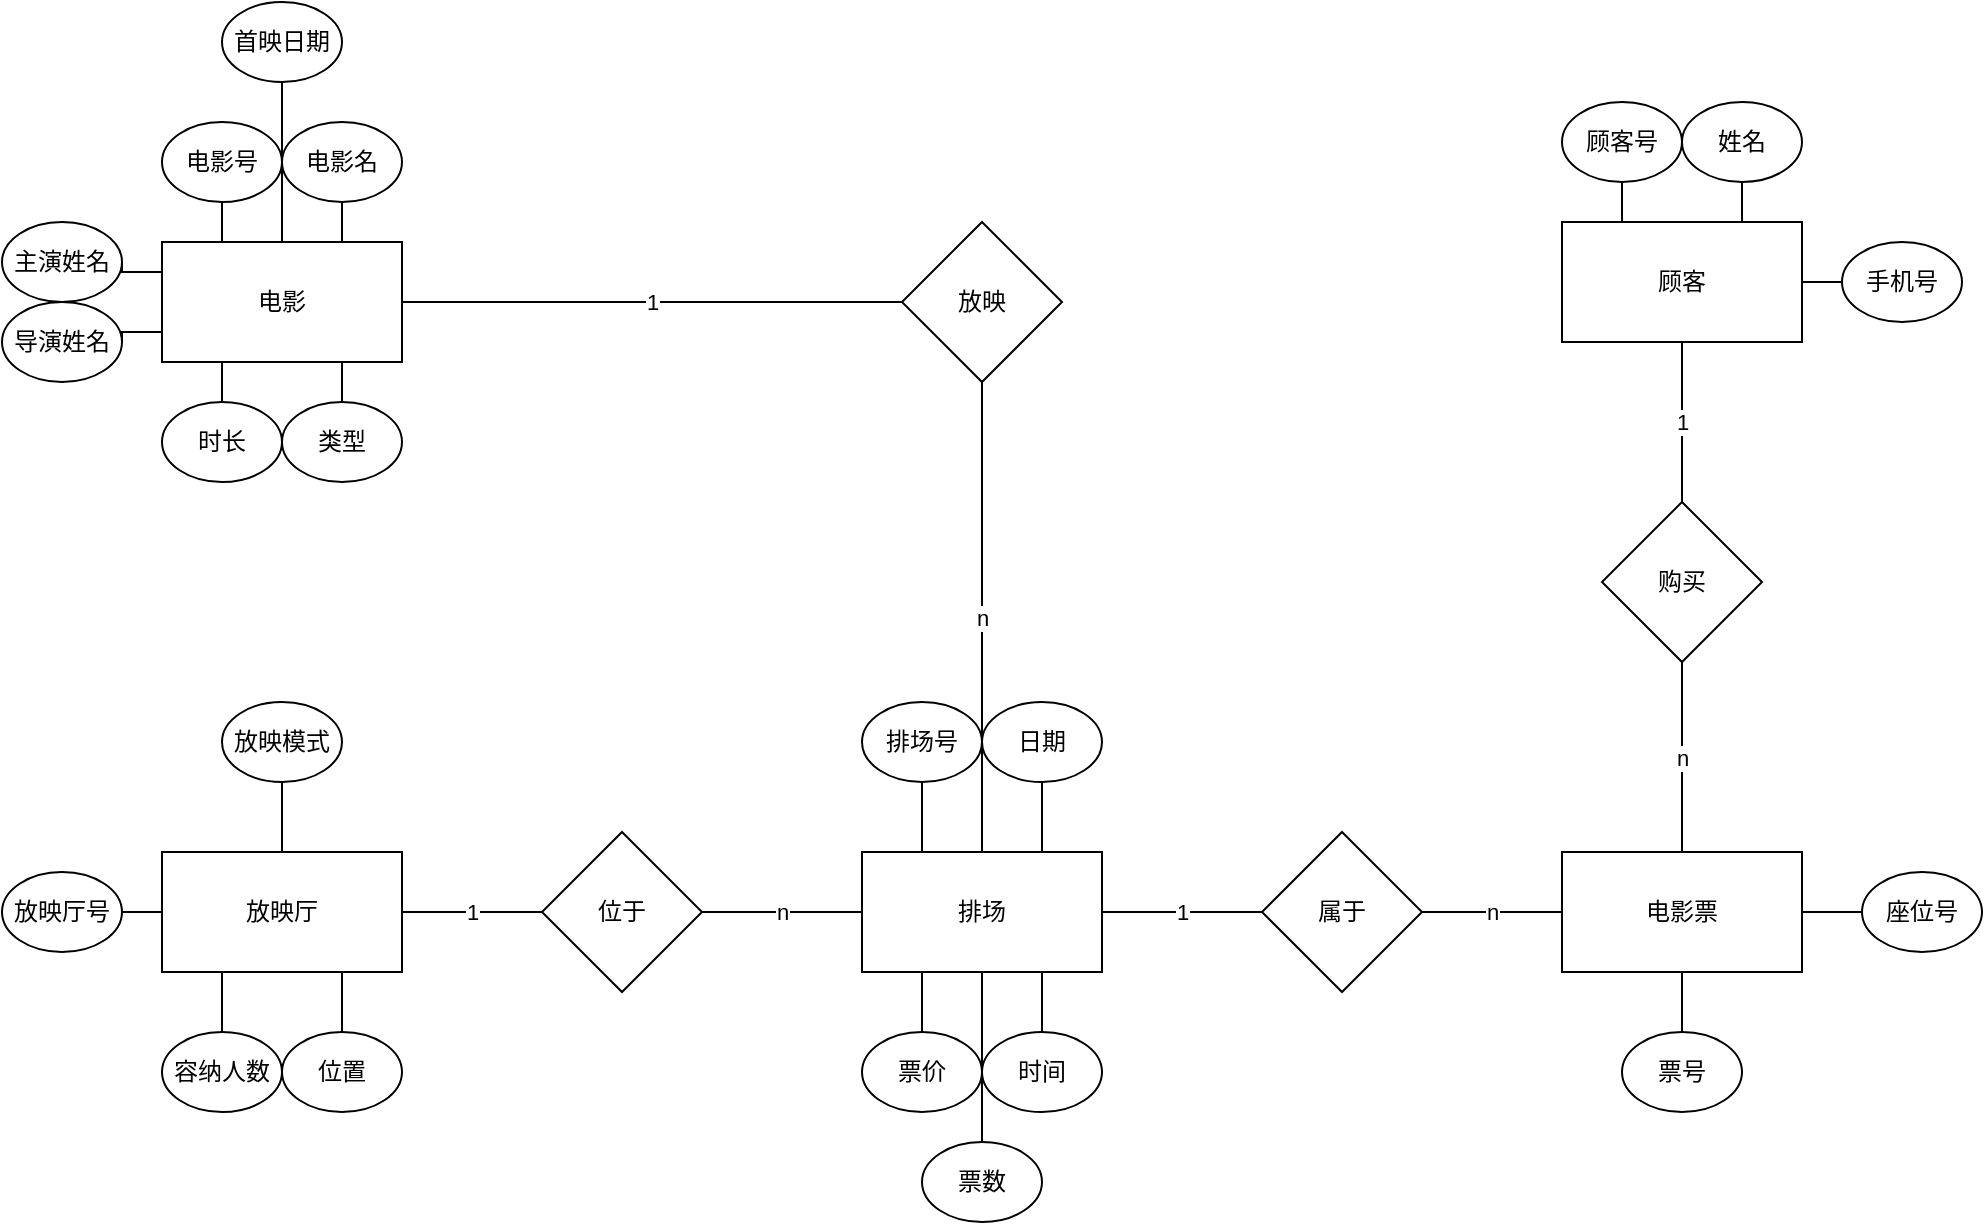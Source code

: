 <mxfile version="24.5.4" type="github">
  <diagram name="第 1 页" id="xktJTiAKywMYlGEjd63Z">
    <mxGraphModel dx="996" dy="569" grid="1" gridSize="10" guides="1" tooltips="1" connect="1" arrows="1" fold="1" page="1" pageScale="1" pageWidth="827" pageHeight="1169" math="0" shadow="0">
      <root>
        <mxCell id="0" />
        <mxCell id="1" parent="0" />
        <mxCell id="qcgdLmhEMzFR26IC1MFr-54" style="edgeStyle=orthogonalEdgeStyle;rounded=0;orthogonalLoop=1;jettySize=auto;html=1;exitX=0.25;exitY=0;exitDx=0;exitDy=0;entryX=0.5;entryY=1;entryDx=0;entryDy=0;endArrow=none;endFill=0;" parent="1" source="qcgdLmhEMzFR26IC1MFr-1" target="qcgdLmhEMzFR26IC1MFr-2" edge="1">
          <mxGeometry relative="1" as="geometry" />
        </mxCell>
        <mxCell id="qcgdLmhEMzFR26IC1MFr-55" style="edgeStyle=orthogonalEdgeStyle;rounded=0;orthogonalLoop=1;jettySize=auto;html=1;exitX=0.75;exitY=0;exitDx=0;exitDy=0;entryX=0.5;entryY=1;entryDx=0;entryDy=0;endArrow=none;endFill=0;" parent="1" source="qcgdLmhEMzFR26IC1MFr-1" target="qcgdLmhEMzFR26IC1MFr-3" edge="1">
          <mxGeometry relative="1" as="geometry" />
        </mxCell>
        <mxCell id="qcgdLmhEMzFR26IC1MFr-56" style="edgeStyle=orthogonalEdgeStyle;rounded=0;orthogonalLoop=1;jettySize=auto;html=1;exitX=0;exitY=0.25;exitDx=0;exitDy=0;entryX=1;entryY=0.5;entryDx=0;entryDy=0;endArrow=none;endFill=0;" parent="1" source="qcgdLmhEMzFR26IC1MFr-1" target="qcgdLmhEMzFR26IC1MFr-5" edge="1">
          <mxGeometry relative="1" as="geometry" />
        </mxCell>
        <mxCell id="qcgdLmhEMzFR26IC1MFr-57" style="edgeStyle=orthogonalEdgeStyle;rounded=0;orthogonalLoop=1;jettySize=auto;html=1;exitX=0;exitY=0.75;exitDx=0;exitDy=0;entryX=1;entryY=0.5;entryDx=0;entryDy=0;endArrow=none;endFill=0;" parent="1" source="qcgdLmhEMzFR26IC1MFr-1" target="qcgdLmhEMzFR26IC1MFr-15" edge="1">
          <mxGeometry relative="1" as="geometry" />
        </mxCell>
        <mxCell id="qcgdLmhEMzFR26IC1MFr-82" style="edgeStyle=orthogonalEdgeStyle;rounded=0;orthogonalLoop=1;jettySize=auto;html=1;exitX=0.5;exitY=0;exitDx=0;exitDy=0;entryX=0.5;entryY=1;entryDx=0;entryDy=0;endArrow=none;endFill=0;" parent="1" source="qcgdLmhEMzFR26IC1MFr-1" target="qcgdLmhEMzFR26IC1MFr-16" edge="1">
          <mxGeometry relative="1" as="geometry" />
        </mxCell>
        <mxCell id="qcgdLmhEMzFR26IC1MFr-1" value="电影" style="rounded=0;whiteSpace=wrap;html=1;" parent="1" vertex="1">
          <mxGeometry x="90" y="140" width="120" height="60" as="geometry" />
        </mxCell>
        <mxCell id="qcgdLmhEMzFR26IC1MFr-2" value="电影号" style="ellipse;whiteSpace=wrap;html=1;" parent="1" vertex="1">
          <mxGeometry x="90" y="80" width="60" height="40" as="geometry" />
        </mxCell>
        <mxCell id="qcgdLmhEMzFR26IC1MFr-3" value="电影名" style="ellipse;whiteSpace=wrap;html=1;" parent="1" vertex="1">
          <mxGeometry x="150" y="80" width="60" height="40" as="geometry" />
        </mxCell>
        <mxCell id="qcgdLmhEMzFR26IC1MFr-5" value="主演姓名" style="ellipse;whiteSpace=wrap;html=1;" parent="1" vertex="1">
          <mxGeometry x="10" y="130" width="60" height="40" as="geometry" />
        </mxCell>
        <mxCell id="qcgdLmhEMzFR26IC1MFr-78" style="edgeStyle=orthogonalEdgeStyle;rounded=0;orthogonalLoop=1;jettySize=auto;html=1;exitX=0.5;exitY=0;exitDx=0;exitDy=0;entryX=0.75;entryY=1;entryDx=0;entryDy=0;endArrow=none;endFill=0;" parent="1" source="qcgdLmhEMzFR26IC1MFr-6" target="qcgdLmhEMzFR26IC1MFr-1" edge="1">
          <mxGeometry relative="1" as="geometry" />
        </mxCell>
        <mxCell id="qcgdLmhEMzFR26IC1MFr-6" value="类型" style="ellipse;whiteSpace=wrap;html=1;" parent="1" vertex="1">
          <mxGeometry x="150" y="220" width="60" height="40" as="geometry" />
        </mxCell>
        <mxCell id="qcgdLmhEMzFR26IC1MFr-15" value="导演姓名" style="ellipse;whiteSpace=wrap;html=1;" parent="1" vertex="1">
          <mxGeometry x="10" y="170" width="60" height="40" as="geometry" />
        </mxCell>
        <mxCell id="qcgdLmhEMzFR26IC1MFr-16" value="首映日期" style="ellipse;whiteSpace=wrap;html=1;" parent="1" vertex="1">
          <mxGeometry x="120" y="20" width="60" height="40" as="geometry" />
        </mxCell>
        <mxCell id="qcgdLmhEMzFR26IC1MFr-77" style="edgeStyle=orthogonalEdgeStyle;rounded=0;orthogonalLoop=1;jettySize=auto;html=1;exitX=0.5;exitY=0;exitDx=0;exitDy=0;entryX=0.25;entryY=1;entryDx=0;entryDy=0;endArrow=none;endFill=0;" parent="1" source="qcgdLmhEMzFR26IC1MFr-17" target="qcgdLmhEMzFR26IC1MFr-1" edge="1">
          <mxGeometry relative="1" as="geometry" />
        </mxCell>
        <mxCell id="qcgdLmhEMzFR26IC1MFr-17" value="时长" style="ellipse;whiteSpace=wrap;html=1;" parent="1" vertex="1">
          <mxGeometry x="90" y="220" width="60" height="40" as="geometry" />
        </mxCell>
        <mxCell id="qcgdLmhEMzFR26IC1MFr-50" style="edgeStyle=orthogonalEdgeStyle;rounded=0;orthogonalLoop=1;jettySize=auto;html=1;exitX=0.25;exitY=0;exitDx=0;exitDy=0;entryX=0.5;entryY=1;entryDx=0;entryDy=0;endArrow=none;endFill=0;" parent="1" source="qcgdLmhEMzFR26IC1MFr-19" target="qcgdLmhEMzFR26IC1MFr-46" edge="1">
          <mxGeometry relative="1" as="geometry" />
        </mxCell>
        <mxCell id="qcgdLmhEMzFR26IC1MFr-51" style="edgeStyle=orthogonalEdgeStyle;rounded=0;orthogonalLoop=1;jettySize=auto;html=1;exitX=0.75;exitY=0;exitDx=0;exitDy=0;entryX=0.5;entryY=1;entryDx=0;entryDy=0;endArrow=none;endFill=0;" parent="1" source="qcgdLmhEMzFR26IC1MFr-19" target="qcgdLmhEMzFR26IC1MFr-47" edge="1">
          <mxGeometry relative="1" as="geometry" />
        </mxCell>
        <mxCell id="qcgdLmhEMzFR26IC1MFr-52" style="edgeStyle=orthogonalEdgeStyle;rounded=0;orthogonalLoop=1;jettySize=auto;html=1;exitX=1;exitY=0.5;exitDx=0;exitDy=0;entryX=0;entryY=0.5;entryDx=0;entryDy=0;endArrow=none;endFill=0;" parent="1" source="qcgdLmhEMzFR26IC1MFr-19" target="qcgdLmhEMzFR26IC1MFr-48" edge="1">
          <mxGeometry relative="1" as="geometry" />
        </mxCell>
        <mxCell id="qcgdLmhEMzFR26IC1MFr-62" value="1" style="edgeStyle=orthogonalEdgeStyle;rounded=0;orthogonalLoop=1;jettySize=auto;html=1;exitX=0.5;exitY=1;exitDx=0;exitDy=0;entryX=0.5;entryY=0;entryDx=0;entryDy=0;endArrow=none;endFill=0;" parent="1" source="qcgdLmhEMzFR26IC1MFr-19" target="qcgdLmhEMzFR26IC1MFr-61" edge="1">
          <mxGeometry relative="1" as="geometry" />
        </mxCell>
        <mxCell id="qcgdLmhEMzFR26IC1MFr-19" value="顾客" style="rounded=0;whiteSpace=wrap;html=1;" parent="1" vertex="1">
          <mxGeometry x="790" y="130" width="120" height="60" as="geometry" />
        </mxCell>
        <mxCell id="qcgdLmhEMzFR26IC1MFr-31" style="edgeStyle=orthogonalEdgeStyle;rounded=0;orthogonalLoop=1;jettySize=auto;html=1;exitX=0.25;exitY=1;exitDx=0;exitDy=0;entryX=0.5;entryY=0;entryDx=0;entryDy=0;endArrow=none;endFill=0;" parent="1" source="qcgdLmhEMzFR26IC1MFr-20" target="qcgdLmhEMzFR26IC1MFr-29" edge="1">
          <mxGeometry relative="1" as="geometry" />
        </mxCell>
        <mxCell id="qcgdLmhEMzFR26IC1MFr-32" style="edgeStyle=orthogonalEdgeStyle;rounded=0;orthogonalLoop=1;jettySize=auto;html=1;exitX=0.75;exitY=1;exitDx=0;exitDy=0;entryX=0.5;entryY=0;entryDx=0;entryDy=0;endArrow=none;endFill=0;" parent="1" source="qcgdLmhEMzFR26IC1MFr-20" target="qcgdLmhEMzFR26IC1MFr-28" edge="1">
          <mxGeometry relative="1" as="geometry" />
        </mxCell>
        <mxCell id="qcgdLmhEMzFR26IC1MFr-67" style="edgeStyle=orthogonalEdgeStyle;rounded=0;orthogonalLoop=1;jettySize=auto;html=1;exitX=0.5;exitY=0;exitDx=0;exitDy=0;entryX=0.5;entryY=1;entryDx=0;entryDy=0;endArrow=none;endFill=0;" parent="1" source="qcgdLmhEMzFR26IC1MFr-20" target="qcgdLmhEMzFR26IC1MFr-27" edge="1">
          <mxGeometry relative="1" as="geometry" />
        </mxCell>
        <mxCell id="qcgdLmhEMzFR26IC1MFr-81" value="1" style="edgeStyle=orthogonalEdgeStyle;rounded=0;orthogonalLoop=1;jettySize=auto;html=1;exitX=1;exitY=0.5;exitDx=0;exitDy=0;entryX=0;entryY=0.5;entryDx=0;entryDy=0;endArrow=none;endFill=0;" parent="1" source="qcgdLmhEMzFR26IC1MFr-20" target="qcgdLmhEMzFR26IC1MFr-79" edge="1">
          <mxGeometry relative="1" as="geometry" />
        </mxCell>
        <mxCell id="qcgdLmhEMzFR26IC1MFr-20" value="放映厅" style="rounded=0;whiteSpace=wrap;html=1;" parent="1" vertex="1">
          <mxGeometry x="90" y="445" width="120" height="60" as="geometry" />
        </mxCell>
        <mxCell id="qcgdLmhEMzFR26IC1MFr-40" style="edgeStyle=orthogonalEdgeStyle;rounded=0;orthogonalLoop=1;jettySize=auto;html=1;exitX=0.75;exitY=1;exitDx=0;exitDy=0;entryX=0.5;entryY=0;entryDx=0;entryDy=0;endArrow=none;endFill=0;" parent="1" source="qcgdLmhEMzFR26IC1MFr-21" target="qcgdLmhEMzFR26IC1MFr-36" edge="1">
          <mxGeometry relative="1" as="geometry" />
        </mxCell>
        <mxCell id="qcgdLmhEMzFR26IC1MFr-41" style="edgeStyle=orthogonalEdgeStyle;rounded=0;orthogonalLoop=1;jettySize=auto;html=1;exitX=0.25;exitY=1;exitDx=0;exitDy=0;entryX=0.5;entryY=0;entryDx=0;entryDy=0;endArrow=none;endFill=0;" parent="1" source="qcgdLmhEMzFR26IC1MFr-21" target="qcgdLmhEMzFR26IC1MFr-37" edge="1">
          <mxGeometry relative="1" as="geometry" />
        </mxCell>
        <mxCell id="qcgdLmhEMzFR26IC1MFr-68" style="edgeStyle=orthogonalEdgeStyle;rounded=0;orthogonalLoop=1;jettySize=auto;html=1;exitX=0.5;exitY=1;exitDx=0;exitDy=0;entryX=0.5;entryY=0;entryDx=0;entryDy=0;endArrow=none;endFill=0;" parent="1" source="qcgdLmhEMzFR26IC1MFr-21" target="qcgdLmhEMzFR26IC1MFr-39" edge="1">
          <mxGeometry relative="1" as="geometry" />
        </mxCell>
        <mxCell id="qcgdLmhEMzFR26IC1MFr-71" style="edgeStyle=orthogonalEdgeStyle;rounded=0;orthogonalLoop=1;jettySize=auto;html=1;exitX=0.25;exitY=0;exitDx=0;exitDy=0;entryX=0.5;entryY=1;entryDx=0;entryDy=0;endArrow=none;endFill=0;" parent="1" source="qcgdLmhEMzFR26IC1MFr-21" target="qcgdLmhEMzFR26IC1MFr-38" edge="1">
          <mxGeometry relative="1" as="geometry" />
        </mxCell>
        <mxCell id="qcgdLmhEMzFR26IC1MFr-72" style="edgeStyle=orthogonalEdgeStyle;rounded=0;orthogonalLoop=1;jettySize=auto;html=1;exitX=0.75;exitY=0;exitDx=0;exitDy=0;entryX=0.5;entryY=1;entryDx=0;entryDy=0;endArrow=none;endFill=0;" parent="1" source="qcgdLmhEMzFR26IC1MFr-21" target="qcgdLmhEMzFR26IC1MFr-35" edge="1">
          <mxGeometry relative="1" as="geometry" />
        </mxCell>
        <mxCell id="qcgdLmhEMzFR26IC1MFr-73" value="n" style="edgeStyle=orthogonalEdgeStyle;rounded=0;orthogonalLoop=1;jettySize=auto;html=1;exitX=0.5;exitY=0;exitDx=0;exitDy=0;entryX=0.5;entryY=1;entryDx=0;entryDy=0;endArrow=none;endFill=0;" parent="1" source="qcgdLmhEMzFR26IC1MFr-21" target="qcgdLmhEMzFR26IC1MFr-64" edge="1">
          <mxGeometry relative="1" as="geometry" />
        </mxCell>
        <mxCell id="qcgdLmhEMzFR26IC1MFr-75" value="1" style="edgeStyle=orthogonalEdgeStyle;rounded=0;orthogonalLoop=1;jettySize=auto;html=1;exitX=1;exitY=0.5;exitDx=0;exitDy=0;entryX=0;entryY=0.5;entryDx=0;entryDy=0;endArrow=none;endFill=0;" parent="1" source="qcgdLmhEMzFR26IC1MFr-21" target="qcgdLmhEMzFR26IC1MFr-74" edge="1">
          <mxGeometry relative="1" as="geometry" />
        </mxCell>
        <mxCell id="qcgdLmhEMzFR26IC1MFr-21" value="排场" style="rounded=0;whiteSpace=wrap;html=1;" parent="1" vertex="1">
          <mxGeometry x="440" y="445" width="120" height="60" as="geometry" />
        </mxCell>
        <mxCell id="qcgdLmhEMzFR26IC1MFr-25" value="" style="edgeStyle=orthogonalEdgeStyle;rounded=0;orthogonalLoop=1;jettySize=auto;html=1;endArrow=none;endFill=0;" parent="1" source="qcgdLmhEMzFR26IC1MFr-22" target="qcgdLmhEMzFR26IC1MFr-24" edge="1">
          <mxGeometry relative="1" as="geometry" />
        </mxCell>
        <mxCell id="qcgdLmhEMzFR26IC1MFr-26" style="edgeStyle=orthogonalEdgeStyle;rounded=0;orthogonalLoop=1;jettySize=auto;html=1;exitX=1;exitY=0.5;exitDx=0;exitDy=0;entryX=0;entryY=0.5;entryDx=0;entryDy=0;endArrow=none;endFill=0;" parent="1" source="qcgdLmhEMzFR26IC1MFr-22" target="qcgdLmhEMzFR26IC1MFr-23" edge="1">
          <mxGeometry relative="1" as="geometry" />
        </mxCell>
        <mxCell id="qcgdLmhEMzFR26IC1MFr-22" value="电影票" style="rounded=0;whiteSpace=wrap;html=1;" parent="1" vertex="1">
          <mxGeometry x="790" y="445" width="120" height="60" as="geometry" />
        </mxCell>
        <mxCell id="qcgdLmhEMzFR26IC1MFr-23" value="座位号" style="ellipse;whiteSpace=wrap;html=1;" parent="1" vertex="1">
          <mxGeometry x="940" y="455" width="60" height="40" as="geometry" />
        </mxCell>
        <mxCell id="qcgdLmhEMzFR26IC1MFr-24" value="票号" style="ellipse;whiteSpace=wrap;html=1;" parent="1" vertex="1">
          <mxGeometry x="820" y="535" width="60" height="40" as="geometry" />
        </mxCell>
        <mxCell id="qcgdLmhEMzFR26IC1MFr-27" value="放映模式" style="ellipse;whiteSpace=wrap;html=1;" parent="1" vertex="1">
          <mxGeometry x="120" y="370" width="60" height="40" as="geometry" />
        </mxCell>
        <mxCell id="qcgdLmhEMzFR26IC1MFr-28" value="位置" style="ellipse;whiteSpace=wrap;html=1;" parent="1" vertex="1">
          <mxGeometry x="150" y="535" width="60" height="40" as="geometry" />
        </mxCell>
        <mxCell id="qcgdLmhEMzFR26IC1MFr-29" value="容纳人数" style="ellipse;whiteSpace=wrap;html=1;" parent="1" vertex="1">
          <mxGeometry x="90" y="535" width="60" height="40" as="geometry" />
        </mxCell>
        <mxCell id="qcgdLmhEMzFR26IC1MFr-33" style="edgeStyle=orthogonalEdgeStyle;rounded=0;orthogonalLoop=1;jettySize=auto;html=1;exitX=1;exitY=0.5;exitDx=0;exitDy=0;entryX=0;entryY=0.5;entryDx=0;entryDy=0;endArrow=none;endFill=0;" parent="1" source="qcgdLmhEMzFR26IC1MFr-30" target="qcgdLmhEMzFR26IC1MFr-20" edge="1">
          <mxGeometry relative="1" as="geometry" />
        </mxCell>
        <mxCell id="qcgdLmhEMzFR26IC1MFr-30" value="放映厅号" style="ellipse;whiteSpace=wrap;html=1;" parent="1" vertex="1">
          <mxGeometry x="10" y="455" width="60" height="40" as="geometry" />
        </mxCell>
        <mxCell id="qcgdLmhEMzFR26IC1MFr-35" value="日期" style="ellipse;whiteSpace=wrap;html=1;" parent="1" vertex="1">
          <mxGeometry x="500" y="370" width="60" height="40" as="geometry" />
        </mxCell>
        <mxCell id="qcgdLmhEMzFR26IC1MFr-36" value="时间" style="ellipse;whiteSpace=wrap;html=1;" parent="1" vertex="1">
          <mxGeometry x="500" y="535" width="60" height="40" as="geometry" />
        </mxCell>
        <mxCell id="qcgdLmhEMzFR26IC1MFr-37" value="票价" style="ellipse;whiteSpace=wrap;html=1;" parent="1" vertex="1">
          <mxGeometry x="440" y="535" width="60" height="40" as="geometry" />
        </mxCell>
        <mxCell id="qcgdLmhEMzFR26IC1MFr-38" value="排场号" style="ellipse;whiteSpace=wrap;html=1;" parent="1" vertex="1">
          <mxGeometry x="440" y="370" width="60" height="40" as="geometry" />
        </mxCell>
        <mxCell id="qcgdLmhEMzFR26IC1MFr-39" value="票数" style="ellipse;whiteSpace=wrap;html=1;" parent="1" vertex="1">
          <mxGeometry x="470" y="590" width="60" height="40" as="geometry" />
        </mxCell>
        <mxCell id="qcgdLmhEMzFR26IC1MFr-46" value="顾客号" style="ellipse;whiteSpace=wrap;html=1;" parent="1" vertex="1">
          <mxGeometry x="790" y="70" width="60" height="40" as="geometry" />
        </mxCell>
        <mxCell id="qcgdLmhEMzFR26IC1MFr-47" value="姓名" style="ellipse;whiteSpace=wrap;html=1;" parent="1" vertex="1">
          <mxGeometry x="850" y="70" width="60" height="40" as="geometry" />
        </mxCell>
        <mxCell id="qcgdLmhEMzFR26IC1MFr-48" value="手机号" style="ellipse;whiteSpace=wrap;html=1;" parent="1" vertex="1">
          <mxGeometry x="930" y="140" width="60" height="40" as="geometry" />
        </mxCell>
        <mxCell id="qcgdLmhEMzFR26IC1MFr-63" value="n" style="edgeStyle=orthogonalEdgeStyle;rounded=0;orthogonalLoop=1;jettySize=auto;html=1;exitX=0.5;exitY=1;exitDx=0;exitDy=0;entryX=0.5;entryY=0;entryDx=0;entryDy=0;endArrow=none;endFill=0;" parent="1" source="qcgdLmhEMzFR26IC1MFr-61" target="qcgdLmhEMzFR26IC1MFr-22" edge="1">
          <mxGeometry relative="1" as="geometry" />
        </mxCell>
        <mxCell id="qcgdLmhEMzFR26IC1MFr-61" value="购买" style="rhombus;whiteSpace=wrap;html=1;" parent="1" vertex="1">
          <mxGeometry x="810" y="270" width="80" height="80" as="geometry" />
        </mxCell>
        <mxCell id="qcgdLmhEMzFR26IC1MFr-66" value="1" style="edgeStyle=orthogonalEdgeStyle;rounded=0;orthogonalLoop=1;jettySize=auto;html=1;exitX=0;exitY=0.5;exitDx=0;exitDy=0;entryX=1;entryY=0.5;entryDx=0;entryDy=0;endArrow=none;endFill=0;" parent="1" source="qcgdLmhEMzFR26IC1MFr-64" target="qcgdLmhEMzFR26IC1MFr-1" edge="1">
          <mxGeometry relative="1" as="geometry" />
        </mxCell>
        <mxCell id="qcgdLmhEMzFR26IC1MFr-64" value="放映" style="rhombus;whiteSpace=wrap;html=1;" parent="1" vertex="1">
          <mxGeometry x="460" y="130" width="80" height="80" as="geometry" />
        </mxCell>
        <mxCell id="qcgdLmhEMzFR26IC1MFr-76" value="n" style="edgeStyle=orthogonalEdgeStyle;rounded=0;orthogonalLoop=1;jettySize=auto;html=1;exitX=1;exitY=0.5;exitDx=0;exitDy=0;entryX=0;entryY=0.5;entryDx=0;entryDy=0;endArrow=none;endFill=0;" parent="1" source="qcgdLmhEMzFR26IC1MFr-74" target="qcgdLmhEMzFR26IC1MFr-22" edge="1">
          <mxGeometry relative="1" as="geometry" />
        </mxCell>
        <mxCell id="qcgdLmhEMzFR26IC1MFr-74" value="属于" style="rhombus;whiteSpace=wrap;html=1;" parent="1" vertex="1">
          <mxGeometry x="640" y="435" width="80" height="80" as="geometry" />
        </mxCell>
        <mxCell id="qcgdLmhEMzFR26IC1MFr-80" value="n" style="edgeStyle=orthogonalEdgeStyle;rounded=0;orthogonalLoop=1;jettySize=auto;html=1;exitX=1;exitY=0.5;exitDx=0;exitDy=0;entryX=0;entryY=0.5;entryDx=0;entryDy=0;endArrow=none;endFill=0;" parent="1" source="qcgdLmhEMzFR26IC1MFr-79" target="qcgdLmhEMzFR26IC1MFr-21" edge="1">
          <mxGeometry relative="1" as="geometry" />
        </mxCell>
        <mxCell id="qcgdLmhEMzFR26IC1MFr-79" value="位于" style="rhombus;whiteSpace=wrap;html=1;" parent="1" vertex="1">
          <mxGeometry x="280" y="435" width="80" height="80" as="geometry" />
        </mxCell>
      </root>
    </mxGraphModel>
  </diagram>
</mxfile>
